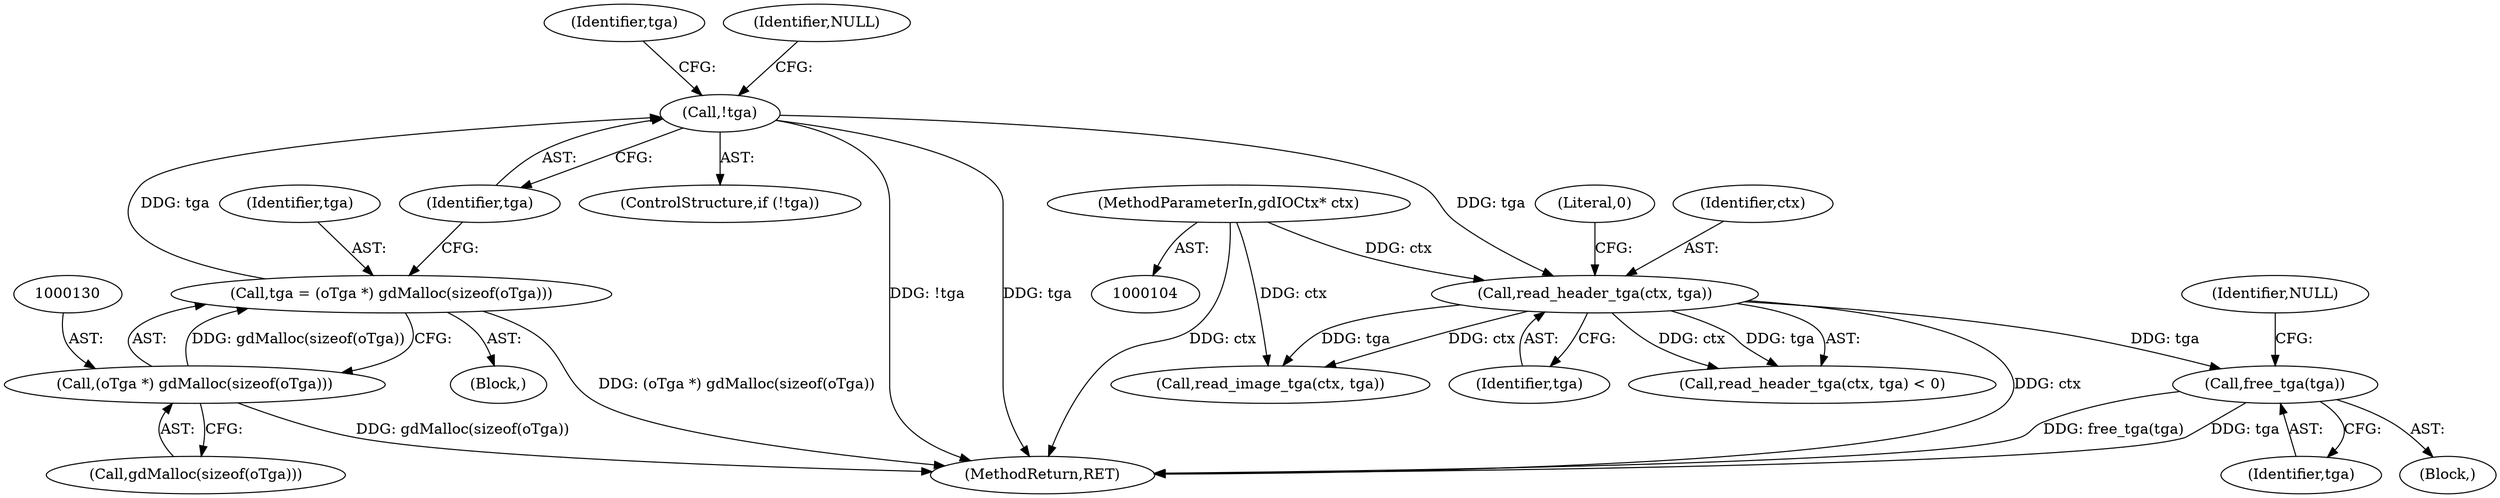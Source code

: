 digraph "0_libgd_10ef1dca63d62433fda13309b4a228782db823f7@API" {
"1000157" [label="(Call,free_tga(tga))"];
"1000152" [label="(Call,read_header_tga(ctx, tga))"];
"1000105" [label="(MethodParameterIn,gdIOCtx* ctx)"];
"1000135" [label="(Call,!tga)"];
"1000127" [label="(Call,tga = (oTga *) gdMalloc(sizeof(oTga)))"];
"1000129" [label="(Call,(oTga *) gdMalloc(sizeof(oTga)))"];
"1000156" [label="(Block,)"];
"1000128" [label="(Identifier,tga)"];
"1000134" [label="(ControlStructure,if (!tga))"];
"1000152" [label="(Call,read_header_tga(ctx, tga))"];
"1000155" [label="(Literal,0)"];
"1000357" [label="(MethodReturn,RET)"];
"1000142" [label="(Identifier,tga)"];
"1000105" [label="(MethodParameterIn,gdIOCtx* ctx)"];
"1000129" [label="(Call,(oTga *) gdMalloc(sizeof(oTga)))"];
"1000157" [label="(Call,free_tga(tga))"];
"1000127" [label="(Call,tga = (oTga *) gdMalloc(sizeof(oTga)))"];
"1000135" [label="(Call,!tga)"];
"1000106" [label="(Block,)"];
"1000139" [label="(Identifier,NULL)"];
"1000158" [label="(Identifier,tga)"];
"1000163" [label="(Call,read_image_tga(ctx, tga))"];
"1000153" [label="(Identifier,ctx)"];
"1000154" [label="(Identifier,tga)"];
"1000160" [label="(Identifier,NULL)"];
"1000131" [label="(Call,gdMalloc(sizeof(oTga)))"];
"1000151" [label="(Call,read_header_tga(ctx, tga) < 0)"];
"1000136" [label="(Identifier,tga)"];
"1000157" -> "1000156"  [label="AST: "];
"1000157" -> "1000158"  [label="CFG: "];
"1000158" -> "1000157"  [label="AST: "];
"1000160" -> "1000157"  [label="CFG: "];
"1000157" -> "1000357"  [label="DDG: free_tga(tga)"];
"1000157" -> "1000357"  [label="DDG: tga"];
"1000152" -> "1000157"  [label="DDG: tga"];
"1000152" -> "1000151"  [label="AST: "];
"1000152" -> "1000154"  [label="CFG: "];
"1000153" -> "1000152"  [label="AST: "];
"1000154" -> "1000152"  [label="AST: "];
"1000155" -> "1000152"  [label="CFG: "];
"1000152" -> "1000357"  [label="DDG: ctx"];
"1000152" -> "1000151"  [label="DDG: ctx"];
"1000152" -> "1000151"  [label="DDG: tga"];
"1000105" -> "1000152"  [label="DDG: ctx"];
"1000135" -> "1000152"  [label="DDG: tga"];
"1000152" -> "1000163"  [label="DDG: ctx"];
"1000152" -> "1000163"  [label="DDG: tga"];
"1000105" -> "1000104"  [label="AST: "];
"1000105" -> "1000357"  [label="DDG: ctx"];
"1000105" -> "1000163"  [label="DDG: ctx"];
"1000135" -> "1000134"  [label="AST: "];
"1000135" -> "1000136"  [label="CFG: "];
"1000136" -> "1000135"  [label="AST: "];
"1000139" -> "1000135"  [label="CFG: "];
"1000142" -> "1000135"  [label="CFG: "];
"1000135" -> "1000357"  [label="DDG: !tga"];
"1000135" -> "1000357"  [label="DDG: tga"];
"1000127" -> "1000135"  [label="DDG: tga"];
"1000127" -> "1000106"  [label="AST: "];
"1000127" -> "1000129"  [label="CFG: "];
"1000128" -> "1000127"  [label="AST: "];
"1000129" -> "1000127"  [label="AST: "];
"1000136" -> "1000127"  [label="CFG: "];
"1000127" -> "1000357"  [label="DDG: (oTga *) gdMalloc(sizeof(oTga))"];
"1000129" -> "1000127"  [label="DDG: gdMalloc(sizeof(oTga))"];
"1000129" -> "1000131"  [label="CFG: "];
"1000130" -> "1000129"  [label="AST: "];
"1000131" -> "1000129"  [label="AST: "];
"1000129" -> "1000357"  [label="DDG: gdMalloc(sizeof(oTga))"];
}
